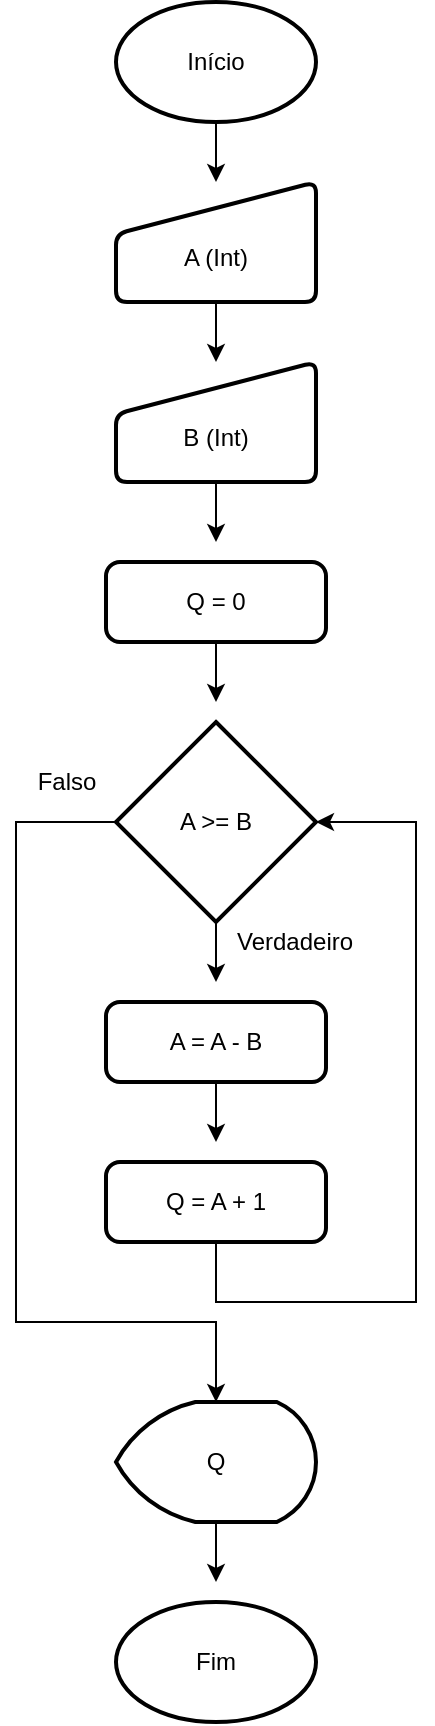 <mxfile version="12.9.9" type="device"><diagram id="5bHl9sogEbvBk6486GNX" name="Página-1"><mxGraphModel dx="700" dy="813" grid="1" gridSize="10" guides="1" tooltips="1" connect="1" arrows="1" fold="1" page="1" pageScale="1" pageWidth="827" pageHeight="1169" math="0" shadow="0"><root><mxCell id="0"/><mxCell id="1" parent="0"/><mxCell id="btlyKtYIgWpgwh3a1fZf-3" style="edgeStyle=orthogonalEdgeStyle;rounded=0;orthogonalLoop=1;jettySize=auto;html=1;entryX=0.5;entryY=0;entryDx=0;entryDy=0;" edge="1" parent="1" source="btlyKtYIgWpgwh3a1fZf-1" target="btlyKtYIgWpgwh3a1fZf-2"><mxGeometry relative="1" as="geometry"/></mxCell><mxCell id="btlyKtYIgWpgwh3a1fZf-1" value="Início" style="strokeWidth=2;html=1;shape=mxgraph.flowchart.start_1;whiteSpace=wrap;" vertex="1" parent="1"><mxGeometry x="290" y="30" width="100" height="60" as="geometry"/></mxCell><mxCell id="btlyKtYIgWpgwh3a1fZf-4" style="edgeStyle=orthogonalEdgeStyle;rounded=0;orthogonalLoop=1;jettySize=auto;html=1;" edge="1" parent="1" source="btlyKtYIgWpgwh3a1fZf-2"><mxGeometry relative="1" as="geometry"><mxPoint x="340" y="210" as="targetPoint"/></mxGeometry></mxCell><mxCell id="btlyKtYIgWpgwh3a1fZf-2" value="&lt;br&gt;A (Int)" style="html=1;strokeWidth=2;shape=manualInput;whiteSpace=wrap;rounded=1;size=26;arcSize=11;" vertex="1" parent="1"><mxGeometry x="290" y="120" width="100" height="60" as="geometry"/></mxCell><mxCell id="btlyKtYIgWpgwh3a1fZf-5" style="edgeStyle=orthogonalEdgeStyle;rounded=0;orthogonalLoop=1;jettySize=auto;html=1;" edge="1" parent="1" source="btlyKtYIgWpgwh3a1fZf-6"><mxGeometry relative="1" as="geometry"><mxPoint x="340" y="300" as="targetPoint"/></mxGeometry></mxCell><mxCell id="btlyKtYIgWpgwh3a1fZf-6" value="&lt;br&gt;B (Int)" style="html=1;strokeWidth=2;shape=manualInput;whiteSpace=wrap;rounded=1;size=26;arcSize=11;" vertex="1" parent="1"><mxGeometry x="290" y="210" width="100" height="60" as="geometry"/></mxCell><mxCell id="btlyKtYIgWpgwh3a1fZf-9" style="edgeStyle=orthogonalEdgeStyle;rounded=0;orthogonalLoop=1;jettySize=auto;html=1;" edge="1" parent="1" source="btlyKtYIgWpgwh3a1fZf-7"><mxGeometry relative="1" as="geometry"><mxPoint x="340" y="380" as="targetPoint"/></mxGeometry></mxCell><mxCell id="btlyKtYIgWpgwh3a1fZf-7" value="Q = 0" style="rounded=1;whiteSpace=wrap;html=1;absoluteArcSize=1;arcSize=14;strokeWidth=2;" vertex="1" parent="1"><mxGeometry x="285" y="310" width="110" height="40" as="geometry"/></mxCell><mxCell id="btlyKtYIgWpgwh3a1fZf-13" style="edgeStyle=orthogonalEdgeStyle;rounded=0;orthogonalLoop=1;jettySize=auto;html=1;" edge="1" parent="1" source="btlyKtYIgWpgwh3a1fZf-8"><mxGeometry relative="1" as="geometry"><mxPoint x="340" y="520" as="targetPoint"/></mxGeometry></mxCell><mxCell id="btlyKtYIgWpgwh3a1fZf-18" style="edgeStyle=orthogonalEdgeStyle;rounded=0;orthogonalLoop=1;jettySize=auto;html=1;" edge="1" parent="1" source="btlyKtYIgWpgwh3a1fZf-8" target="btlyKtYIgWpgwh3a1fZf-17"><mxGeometry relative="1" as="geometry"><Array as="points"><mxPoint x="240" y="440"/><mxPoint x="240" y="690"/><mxPoint x="340" y="690"/></Array></mxGeometry></mxCell><mxCell id="btlyKtYIgWpgwh3a1fZf-8" value="A &amp;gt;= B" style="strokeWidth=2;html=1;shape=mxgraph.flowchart.decision;whiteSpace=wrap;" vertex="1" parent="1"><mxGeometry x="290" y="390" width="100" height="100" as="geometry"/></mxCell><mxCell id="btlyKtYIgWpgwh3a1fZf-11" style="edgeStyle=orthogonalEdgeStyle;rounded=0;orthogonalLoop=1;jettySize=auto;html=1;" edge="1" parent="1" source="btlyKtYIgWpgwh3a1fZf-12"><mxGeometry relative="1" as="geometry"><mxPoint x="340" y="600" as="targetPoint"/></mxGeometry></mxCell><mxCell id="btlyKtYIgWpgwh3a1fZf-12" value="A = A - B" style="rounded=1;whiteSpace=wrap;html=1;absoluteArcSize=1;arcSize=14;strokeWidth=2;" vertex="1" parent="1"><mxGeometry x="285" y="530" width="110" height="40" as="geometry"/></mxCell><mxCell id="btlyKtYIgWpgwh3a1fZf-14" style="edgeStyle=orthogonalEdgeStyle;rounded=0;orthogonalLoop=1;jettySize=auto;html=1;entryX=1;entryY=0.5;entryDx=0;entryDy=0;entryPerimeter=0;" edge="1" parent="1" source="btlyKtYIgWpgwh3a1fZf-15" target="btlyKtYIgWpgwh3a1fZf-8"><mxGeometry relative="1" as="geometry"><mxPoint x="340" y="680" as="targetPoint"/><Array as="points"><mxPoint x="340" y="680"/><mxPoint x="440" y="680"/><mxPoint x="440" y="440"/></Array></mxGeometry></mxCell><mxCell id="btlyKtYIgWpgwh3a1fZf-15" value="Q = A + 1" style="rounded=1;whiteSpace=wrap;html=1;absoluteArcSize=1;arcSize=14;strokeWidth=2;" vertex="1" parent="1"><mxGeometry x="285" y="610" width="110" height="40" as="geometry"/></mxCell><mxCell id="btlyKtYIgWpgwh3a1fZf-16" value="Verdadeiro" style="text;html=1;align=center;verticalAlign=middle;resizable=0;points=[];autosize=1;" vertex="1" parent="1"><mxGeometry x="344" y="490" width="70" height="20" as="geometry"/></mxCell><mxCell id="btlyKtYIgWpgwh3a1fZf-21" style="edgeStyle=orthogonalEdgeStyle;rounded=0;orthogonalLoop=1;jettySize=auto;html=1;" edge="1" parent="1" source="btlyKtYIgWpgwh3a1fZf-17"><mxGeometry relative="1" as="geometry"><mxPoint x="340" y="820" as="targetPoint"/></mxGeometry></mxCell><mxCell id="btlyKtYIgWpgwh3a1fZf-17" value="Q" style="strokeWidth=2;html=1;shape=mxgraph.flowchart.display;whiteSpace=wrap;" vertex="1" parent="1"><mxGeometry x="290" y="730" width="100" height="60" as="geometry"/></mxCell><mxCell id="btlyKtYIgWpgwh3a1fZf-20" value="Fim" style="strokeWidth=2;html=1;shape=mxgraph.flowchart.start_1;whiteSpace=wrap;" vertex="1" parent="1"><mxGeometry x="290" y="830" width="100" height="60" as="geometry"/></mxCell><mxCell id="btlyKtYIgWpgwh3a1fZf-22" value="Falso" style="text;html=1;align=center;verticalAlign=middle;resizable=0;points=[];autosize=1;" vertex="1" parent="1"><mxGeometry x="245" y="410" width="40" height="20" as="geometry"/></mxCell></root></mxGraphModel></diagram></mxfile>
